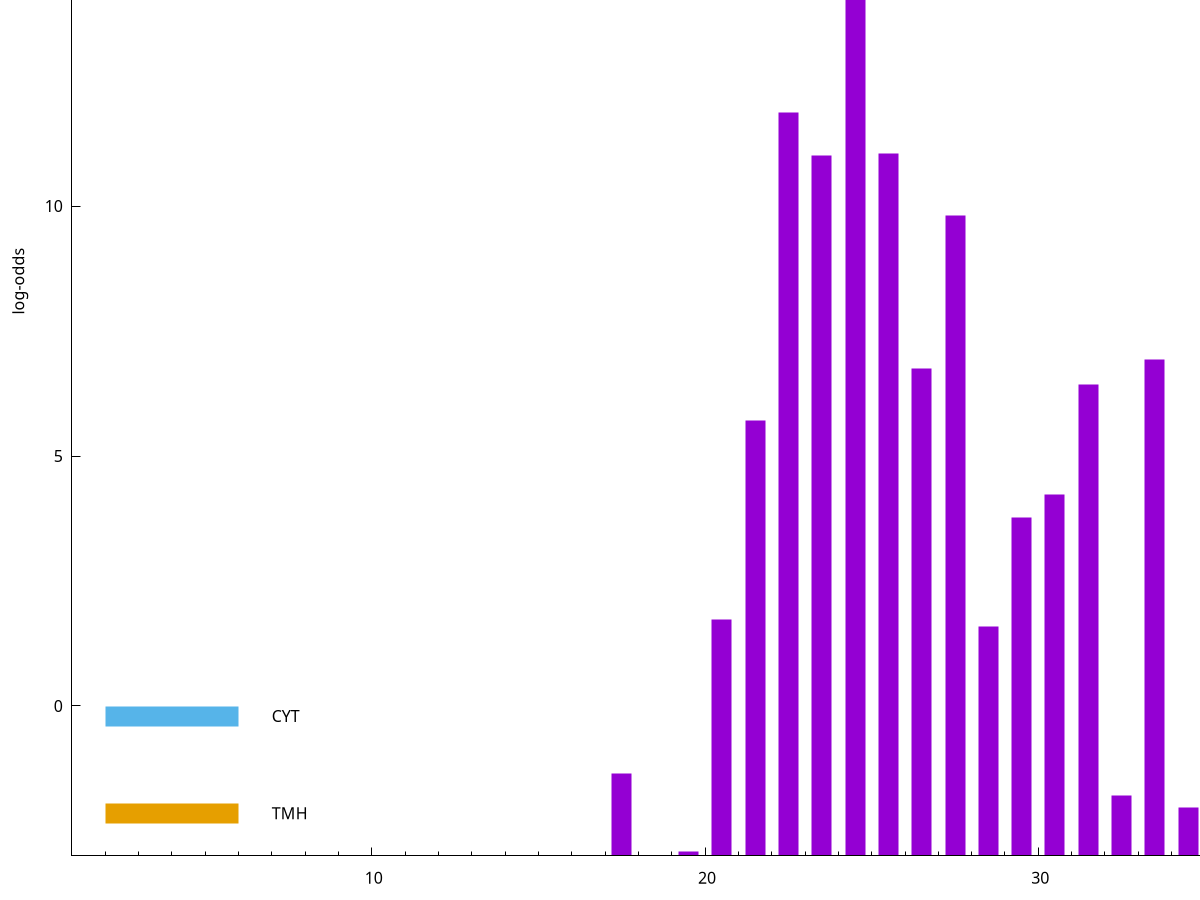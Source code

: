 set title "LipoP predictions for SRR4017833.gff"
set size 2., 1.4
set xrange [1:70] 
set mxtics 10
set yrange [-3:20]
set y2range [0:23]
set ylabel "log-odds"
set term postscript eps color solid "Helvetica" 30
set output "SRR4017833.gff225.eps"
set arrow from 2,16.2709 to 6,16.2709 nohead lt 1 lw 20
set label "SpI" at 7,16.2709
set arrow from 2,-0.200913 to 6,-0.200913 nohead lt 3 lw 20
set label "CYT" at 7,-0.200913
set arrow from 2,-2.1444 to 6,-2.1444 nohead lt 4 lw 20
set label "TMH" at 7,-2.1444
set arrow from 2,16.2709 to 6,16.2709 nohead lt 1 lw 20
set label "SpI" at 7,16.2709
# NOTE: The scores below are the log-odds scores with the threshold
# NOTE: subtracted (a hack to make gnuplot make the histogram all
# NOTE: look nice).
plot "-" axes x1y2 title "" with impulses lt 1 lw 20
24.500000 19.091100
22.500000 14.875700
25.500000 14.055500
23.500000 14.011300
27.500000 12.820840
33.500000 9.940620
26.500000 9.752160
31.500000 9.440930
21.500000 8.715450
30.500000 7.239530
29.500000 6.761490
20.500000 4.737410
28.500000 4.588120
17.500000 1.658520
32.500000 1.215120
34.500000 0.962620
19.500000 0.088980
e
exit
